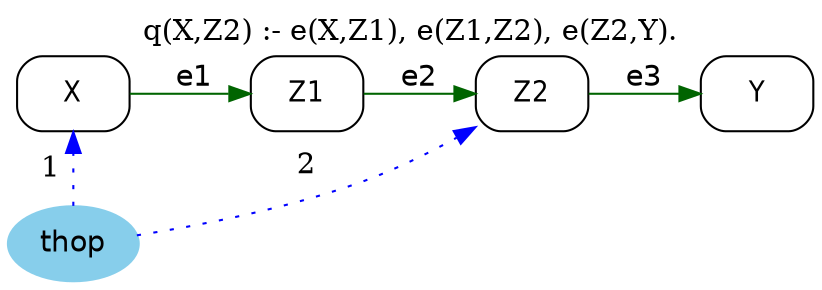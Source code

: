 strict digraph G {
	graph [bb="0,0,375.19,131",
		label="q(X,Z2) :- e(X,Z1), e(Z1,Z2), e(Z2,Y).",
		labelloc=t,
		lheight=0.21,
		lp="187.6,119.5",
		lwidth=3.04,
		rankdir=LR
	];
	node [label="\N"];
	X	 [fontname="Helvetica-Narrow",
		height=0.5,
		pos="28.597,90",
		shape=box,
		style=rounded,
		width=0.75];
	Z1	 [fontname="Helvetica-Narrow",
		height=0.5,
		pos="136.19,90",
		shape=box,
		style=rounded,
		width=0.75];
	X -> Z1	 [color=darkgreen,
		fontname=helvetica,
		label=e1,
		lp="83.195,97.5",
		pos="e,109.05,90 55.749,90 68.747,90 84.521,90 98.646,90"];
	Z2	 [fontname="Helvetica-Narrow",
		height=0.5,
		pos="242.19,90",
		shape=box,
		style=rounded,
		width=0.75];
	Z1 -> Z2	 [color=darkgreen,
		fontname=helvetica,
		label=e2,
		lp="189.19,97.5",
		pos="e,214.85,90 163.22,90 175.83,90 191.05,90 204.74,90"];
	Y	 [fontname="Helvetica-Narrow",
		height=0.5,
		pos="348.19,90",
		shape=box,
		style=rounded,
		width=0.75];
	Z2 -> Y	 [color=darkgreen,
		fontname=helvetica,
		label=e3,
		lp="295.19,97.5",
		pos="e,320.85,90 269.22,90 281.83,90 297.05,90 310.74,90"];
	thop	 [color=skyblue,
		fillcolor=skyblue,
		fontname=helvetica,
		height=0.5,
		pos="28.597,18",
		shape=oval,
		style="filled,rounded",
		width=0.79437];
	thop -> X	 [color=blue,
		constraint=false,
		label=1,
		lp="18.097,54",
		pos="e,28.597,71.587 28.597,36.169 28.597,43.869 28.597,53.026 28.597,61.583",
		style=dotted];
	thop -> Z2	 [color=blue,
		constraint=false,
		label=2,
		lp="136.19,55.5",
		pos="e,214.89,73.133 56.547,21.974 84.214,26.428 127.49,34.805 163.19,48 177.76,53.381 192.99,60.961 206.15,68.204",
		style=dotted];
}
